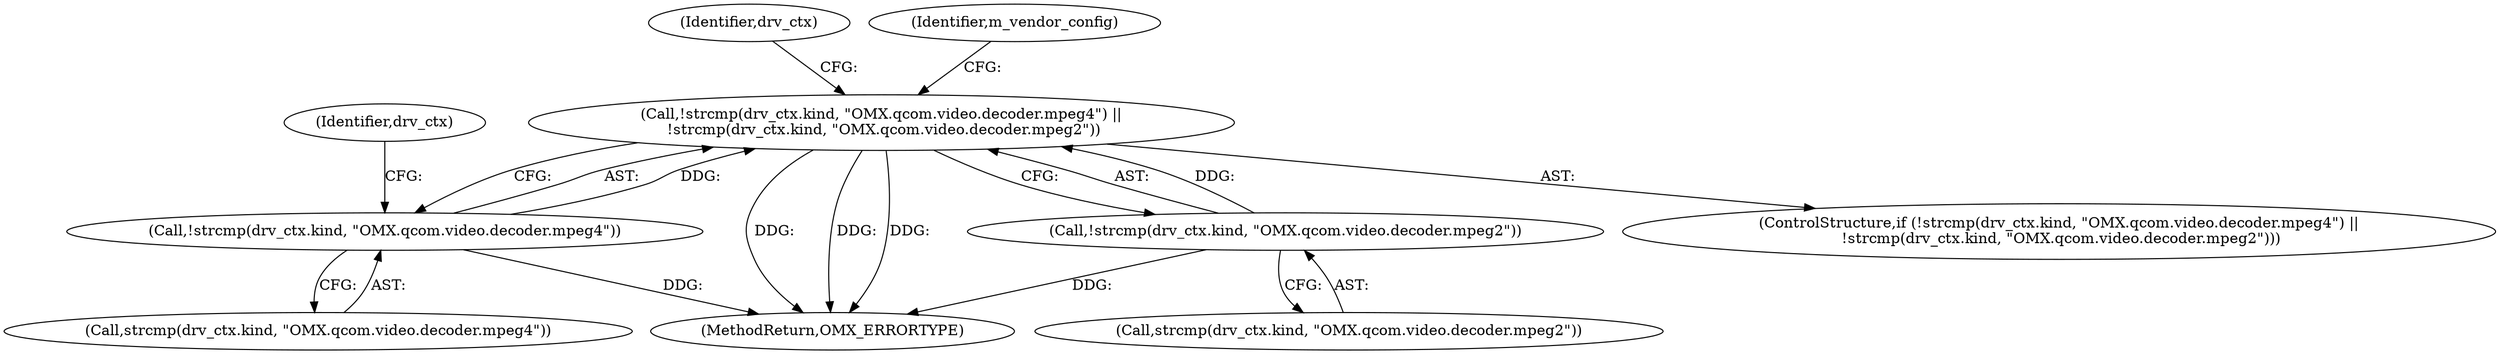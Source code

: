 digraph "0_Android_560ccdb509a7b86186fac0fce1b25bd9a3e6a6e8_1@API" {
"1000330" [label="(Call,!strcmp(drv_ctx.kind, \"OMX.qcom.video.decoder.mpeg4\") ||\n !strcmp(drv_ctx.kind, \"OMX.qcom.video.decoder.mpeg2\"))"];
"1000331" [label="(Call,!strcmp(drv_ctx.kind, \"OMX.qcom.video.decoder.mpeg4\"))"];
"1000337" [label="(Call,!strcmp(drv_ctx.kind, \"OMX.qcom.video.decoder.mpeg2\"))"];
"1000383" [label="(Identifier,drv_ctx)"];
"1000332" [label="(Call,strcmp(drv_ctx.kind, \"OMX.qcom.video.decoder.mpeg4\"))"];
"1000338" [label="(Call,strcmp(drv_ctx.kind, \"OMX.qcom.video.decoder.mpeg2\"))"];
"1000329" [label="(ControlStructure,if (!strcmp(drv_ctx.kind, \"OMX.qcom.video.decoder.mpeg4\") ||\n !strcmp(drv_ctx.kind, \"OMX.qcom.video.decoder.mpeg2\")))"];
"1000330" [label="(Call,!strcmp(drv_ctx.kind, \"OMX.qcom.video.decoder.mpeg4\") ||\n !strcmp(drv_ctx.kind, \"OMX.qcom.video.decoder.mpeg2\"))"];
"1000340" [label="(Identifier,drv_ctx)"];
"1000337" [label="(Call,!strcmp(drv_ctx.kind, \"OMX.qcom.video.decoder.mpeg2\"))"];
"1001056" [label="(MethodReturn,OMX_ERRORTYPE)"];
"1000346" [label="(Identifier,m_vendor_config)"];
"1000331" [label="(Call,!strcmp(drv_ctx.kind, \"OMX.qcom.video.decoder.mpeg4\"))"];
"1000330" -> "1000329"  [label="AST: "];
"1000330" -> "1000331"  [label="CFG: "];
"1000330" -> "1000337"  [label="CFG: "];
"1000331" -> "1000330"  [label="AST: "];
"1000337" -> "1000330"  [label="AST: "];
"1000346" -> "1000330"  [label="CFG: "];
"1000383" -> "1000330"  [label="CFG: "];
"1000330" -> "1001056"  [label="DDG: "];
"1000330" -> "1001056"  [label="DDG: "];
"1000330" -> "1001056"  [label="DDG: "];
"1000331" -> "1000330"  [label="DDG: "];
"1000337" -> "1000330"  [label="DDG: "];
"1000331" -> "1000332"  [label="CFG: "];
"1000332" -> "1000331"  [label="AST: "];
"1000340" -> "1000331"  [label="CFG: "];
"1000331" -> "1001056"  [label="DDG: "];
"1000337" -> "1000338"  [label="CFG: "];
"1000338" -> "1000337"  [label="AST: "];
"1000337" -> "1001056"  [label="DDG: "];
}
